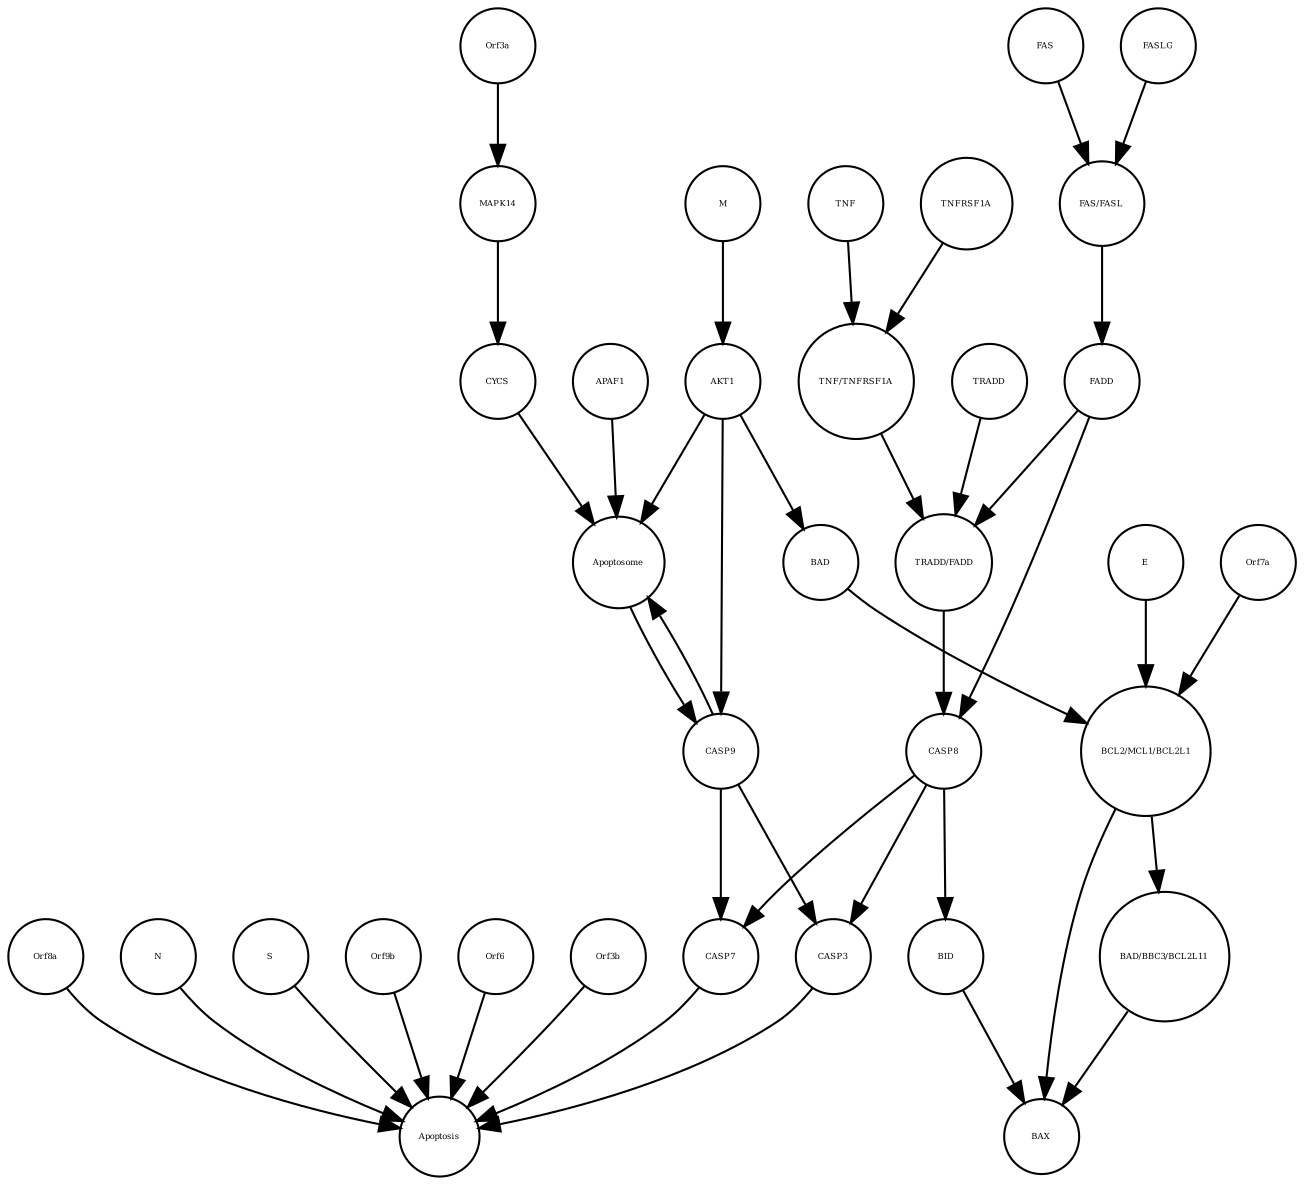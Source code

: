 strict digraph  {
CASP7 [annotation="", bipartite=0, cls=macromolecule, fontsize=4, label=CASP7, shape=circle];
Apoptosis [annotation="urn_miriam_pubmed_31226023|urn_miriam_mesh_D017209", bipartite=0, cls=phenotype, fontsize=4, label=Apoptosis, shape=circle];
Orf3b [annotation="", bipartite=0, cls=macromolecule, fontsize=4, label=Orf3b, shape=circle];
Orf8a [annotation="", bipartite=0, cls=macromolecule, fontsize=4, label=Orf8a, shape=circle];
N [annotation="", bipartite=0, cls=macromolecule, fontsize=4, label=N, shape=circle];
S [annotation="", bipartite=0, cls=macromolecule, fontsize=4, label=S, shape=circle];
Orf9b [annotation="", bipartite=0, cls=macromolecule, fontsize=4, label=Orf9b, shape=circle];
Orf6 [annotation="", bipartite=0, cls=macromolecule, fontsize=4, label=Orf6, shape=circle];
CASP3 [annotation="", bipartite=0, cls=macromolecule, fontsize=4, label=CASP3, shape=circle];
Apoptosome [annotation="", bipartite=0, cls=complex, fontsize=4, label=Apoptosome, shape=circle];
TRADD [annotation="", bipartite=0, cls=macromolecule, fontsize=4, label=TRADD, shape=circle];
"TNF/TNFRSF1A" [annotation="", bipartite=0, cls=complex, fontsize=4, label="TNF/TNFRSF1A", shape=circle];
"FAS/FASL" [annotation="", bipartite=0, cls=complex, fontsize=4, label="FAS/FASL", shape=circle];
FADD [annotation="", bipartite=0, cls=macromolecule, fontsize=4, label=FADD, shape=circle];
FASLG [annotation="", bipartite=0, cls=macromolecule, fontsize=4, label=FASLG, shape=circle];
"BCL2/MCL1/BCL2L1" [annotation="", bipartite=0, cls=complex, fontsize=4, label="BCL2/MCL1/BCL2L1", shape=circle];
FAS [annotation="", bipartite=0, cls=macromolecule, fontsize=4, label=FAS, shape=circle];
BAD [annotation="", bipartite=0, cls=macromolecule, fontsize=4, label=BAD, shape=circle];
E [annotation="", bipartite=0, cls=macromolecule, fontsize=4, label=E, shape=circle];
TNF [annotation="", bipartite=0, cls=macromolecule, fontsize=4, label=TNF, shape=circle];
BAX [annotation="", bipartite=0, cls=macromolecule, fontsize=4, label=BAX, shape=circle];
Orf3a [annotation="", bipartite=0, cls=macromolecule, fontsize=4, label=Orf3a, shape=circle];
"TRADD/FADD" [annotation="", bipartite=0, cls=complex, fontsize=4, label="TRADD/FADD", shape=circle];
CASP8 [annotation="", bipartite=0, cls=macromolecule, fontsize=4, label=CASP8, shape=circle];
"BAD/BBC3/BCL2L11" [annotation="", bipartite=0, cls=complex, fontsize=4, label="BAD/BBC3/BCL2L11", shape=circle];
CYCS [annotation="", bipartite=0, cls=macromolecule, fontsize=4, label=CYCS, shape=circle];
Orf7a [annotation="", bipartite=0, cls=macromolecule, fontsize=4, label=Orf7a, shape=circle];
CASP9 [annotation="", bipartite=0, cls=macromolecule, fontsize=4, label=CASP9, shape=circle];
APAF1 [annotation="", bipartite=0, cls=macromolecule, fontsize=4, label=APAF1, shape=circle];
AKT1 [annotation="", bipartite=0, cls=macromolecule, fontsize=4, label=AKT1, shape=circle];
MAPK14 [annotation="", bipartite=0, cls=macromolecule, fontsize=4, label=MAPK14, shape=circle];
M [annotation=urn_miriam_ncbiprotein_APO40582, bipartite=0, cls=macromolecule, fontsize=4, label=M, shape=circle];
BID [annotation="", bipartite=0, cls=macromolecule, fontsize=4, label=BID, shape=circle];
TNFRSF1A [annotation="", bipartite=0, cls=macromolecule, fontsize=4, label=TNFRSF1A, shape=circle];
CASP7 -> Apoptosis  [annotation="", interaction_type=stimulation];
Orf3b -> Apoptosis  [annotation="", interaction_type=stimulation];
Orf8a -> Apoptosis  [annotation="", interaction_type=stimulation];
N -> Apoptosis  [annotation="", interaction_type=stimulation];
S -> Apoptosis  [annotation="", interaction_type=stimulation];
Orf9b -> Apoptosis  [annotation="", interaction_type=stimulation];
Orf6 -> Apoptosis  [annotation="", interaction_type=stimulation];
CASP3 -> Apoptosis  [annotation="", interaction_type=stimulation];
Apoptosome -> CASP9  [annotation="urn_miriam_kegg.pathway_hsa04210|urn_miriam_pubmed_31226023", interaction_type=catalysis];
TRADD -> "TRADD/FADD"  [annotation="", interaction_type=production];
"TNF/TNFRSF1A" -> "TRADD/FADD"  [annotation="urn_miriam_kegg.pathway_hsa04210", interaction_type=catalysis];
"FAS/FASL" -> FADD  [annotation="urn_miriam_kegg.pathway_hsa04210|urn_miriam_pubmed_31226023", interaction_type=catalysis];
FADD -> "TRADD/FADD"  [annotation="", interaction_type=production];
FADD -> CASP8  [annotation="urn_miriam_kegg.pathway_hsa04210|urn_miriam_pubmed_31226023", interaction_type=catalysis];
FASLG -> "FAS/FASL"  [annotation="", interaction_type=production];
"BCL2/MCL1/BCL2L1" -> "BAD/BBC3/BCL2L11"  [annotation=urn_miriam_pubmed_31226023, interaction_type=inhibition];
"BCL2/MCL1/BCL2L1" -> BAX  [annotation="urn_miriam_pubmed_31226023|urn_miriam_kegg.pathway_hsa04210", interaction_type=inhibition];
FAS -> "FAS/FASL"  [annotation="", interaction_type=production];
BAD -> "BCL2/MCL1/BCL2L1"  [annotation="urn_miriam_pubmed_15694340|urn_miriam_kegg.pathway_hsa04210|urn_miriam_taxonomy_227984", interaction_type=inhibition];
E -> "BCL2/MCL1/BCL2L1"  [annotation="urn_miriam_pubmed_15694340|urn_miriam_kegg.pathway_hsa04210|urn_miriam_taxonomy_227984", interaction_type=inhibition];
TNF -> "TNF/TNFRSF1A"  [annotation="", interaction_type=production];
Orf3a -> MAPK14  [annotation="urn_miriam_pubmed_31226023|urn_miriam_taxonomy_227984", interaction_type=catalysis];
"TRADD/FADD" -> CASP8  [annotation="urn_miriam_kegg.pathway_hsa04210|urn_miriam_pubmed_31226023", interaction_type=catalysis];
CASP8 -> CASP7  [annotation="urn_miriam_kegg.pathway_hsa04210|urn_miriam_pubmed_31226023", interaction_type=catalysis];
CASP8 -> CASP3  [annotation="urn_miriam_kegg.pathway_hsa04210|urn_miriam_pubmed_31226023", interaction_type=catalysis];
CASP8 -> BID  [annotation="urn_miriam_kegg.pathway_hsa04210|urn_miriam_pubmed_31226023", interaction_type=catalysis];
"BAD/BBC3/BCL2L11" -> BAX  [annotation="urn_miriam_pubmed_31226023|urn_miriam_kegg.pathway_hsa04210", interaction_type=catalysis];
CYCS -> Apoptosome  [annotation="", interaction_type=production];
Orf7a -> "BCL2/MCL1/BCL2L1"  [annotation="urn_miriam_pubmed_15694340|urn_miriam_kegg.pathway_hsa04210|urn_miriam_taxonomy_227984", interaction_type=inhibition];
CASP9 -> CASP3  [annotation="urn_miriam_kegg.pathway_hsa04210|urn_miriam_pubmed_31226023", interaction_type=catalysis];
CASP9 -> Apoptosome  [annotation="", interaction_type=production];
CASP9 -> CASP7  [annotation="urn_miriam_kegg.pathway_hsa04210|urn_miriam_pubmed_31226023", interaction_type=catalysis];
APAF1 -> Apoptosome  [annotation="", interaction_type=production];
AKT1 -> CASP9  [annotation="urn_miriam_kegg.pathway_hsa04210|urn_miriam_pubmed_31226023", interaction_type=inhibition];
AKT1 -> BAD  [annotation="urn_miriam_pubmed_15694340|urn_miriam_kegg.pathway_hsa04210", interaction_type=inhibition];
AKT1 -> Apoptosome  [annotation="urn_miriam_pubmed_31226023|urn_miriam_kegg.pathway_hsa04210", interaction_type=inhibition];
MAPK14 -> CYCS  [annotation="urn_miriam_kegg.pathway_hsa04210|urn_miriam_pubmed_31226023", interaction_type=catalysis];
M -> AKT1  [annotation="urn_miriam_pubmed_31226023|urn_miriam_taxonomy_227984", interaction_type=inhibition];
BID -> BAX  [annotation="urn_miriam_pubmed_31226023|urn_miriam_kegg.pathway_hsa04210", interaction_type=catalysis];
TNFRSF1A -> "TNF/TNFRSF1A"  [annotation="", interaction_type=production];
}
